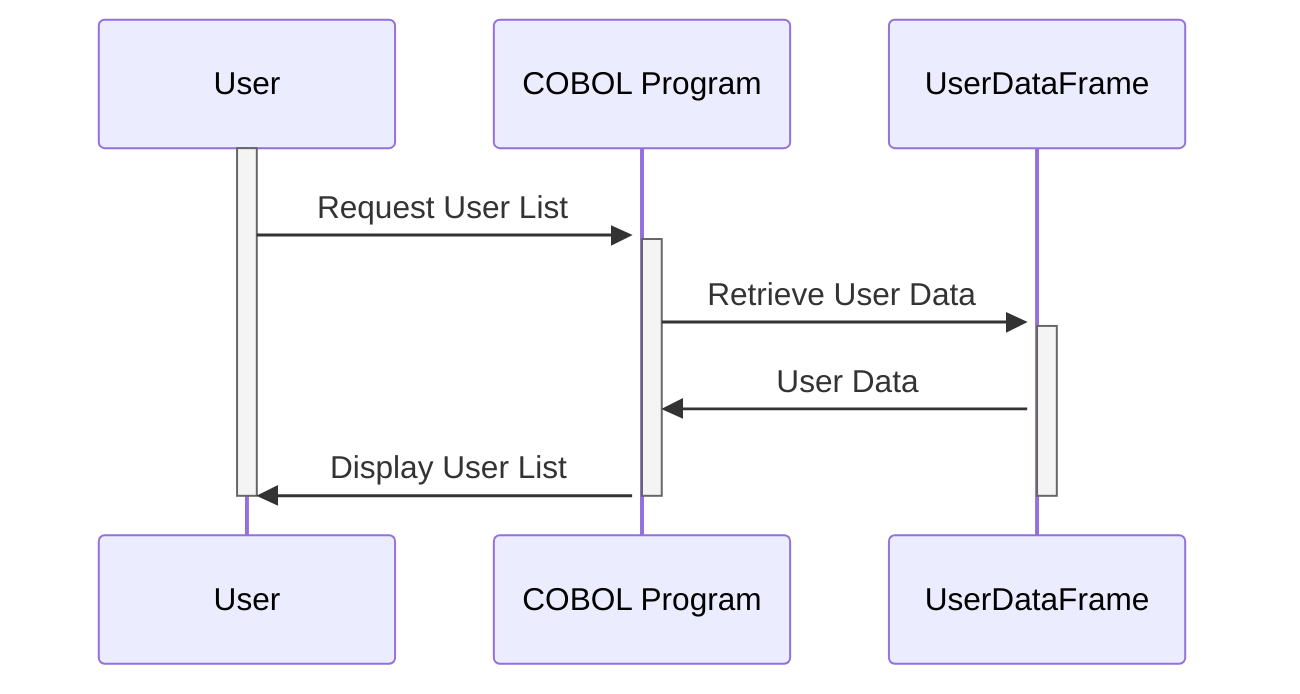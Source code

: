 sequenceDiagram
    participant User
    participant COBOL Program
    participant UserDataFrame
    
    activate User
    User->>+COBOL Program: Request User List
    activate COBOL Program
    COBOL Program->>+UserDataFrame: Retrieve User Data
    activate UserDataFrame
    UserDataFrame->>COBOL Program: User Data
    COBOL Program->>User: Display User List
    deactivate User
    deactivate COBOL Program
    deactivate UserDataFrame